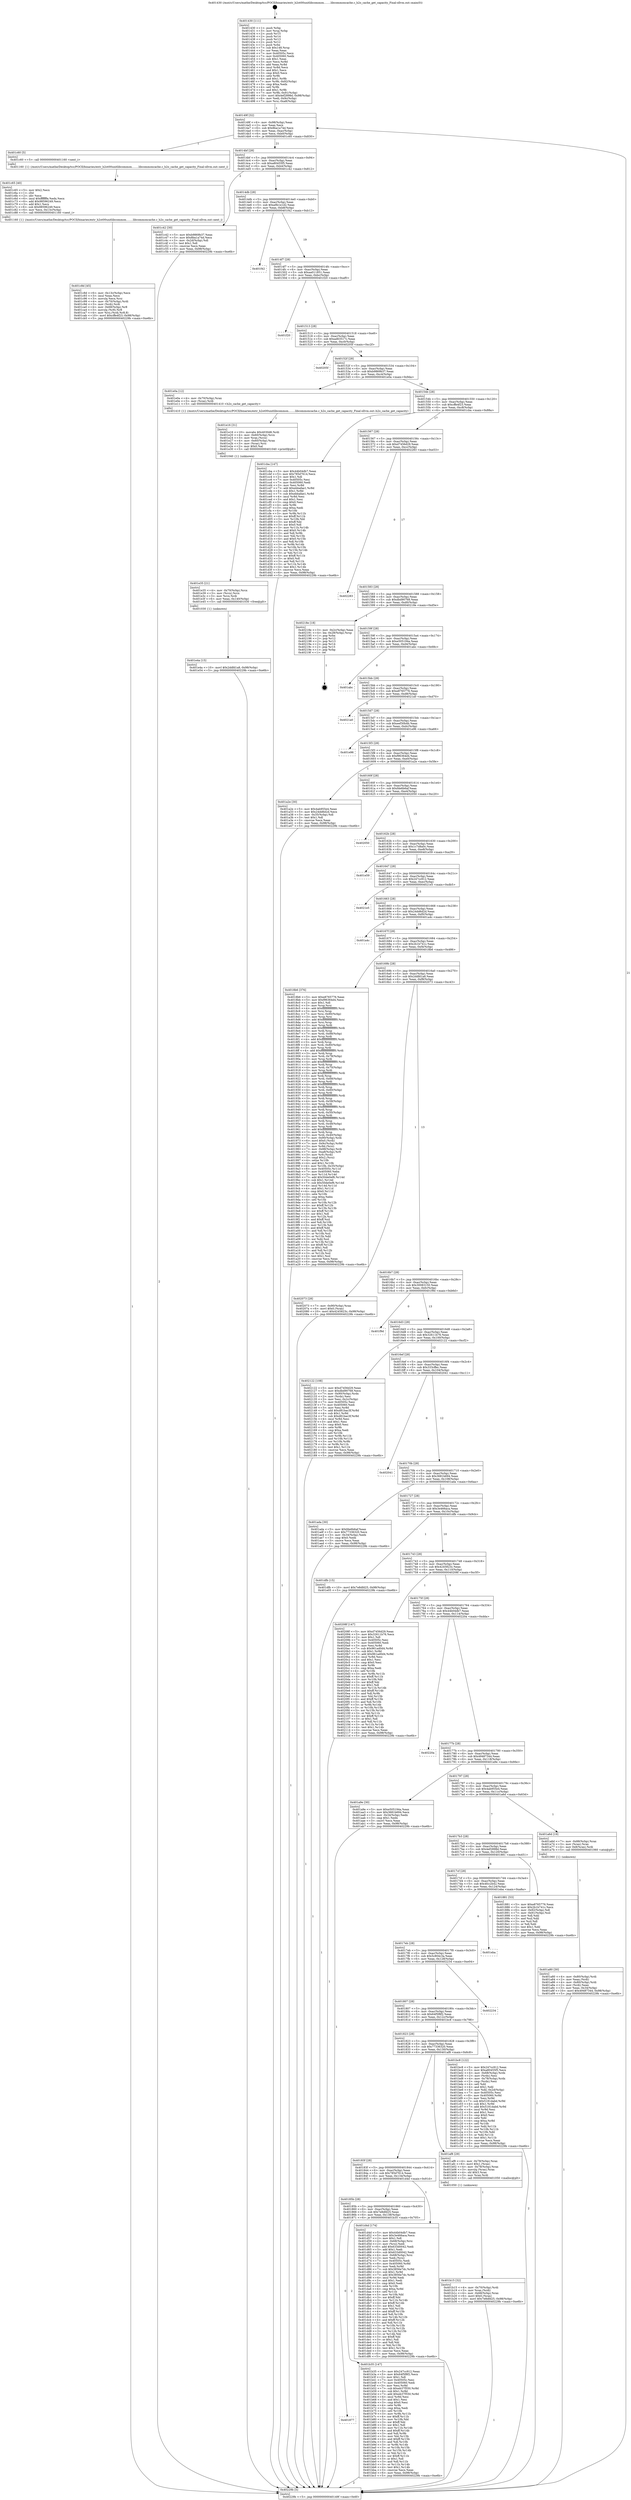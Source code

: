 digraph "0x401430" {
  label = "0x401430 (/mnt/c/Users/mathe/Desktop/tcc/POCII/binaries/extr_h2ot00unitlibcommon........libcommoncache.c_h2o_cache_get_capacity_Final-ollvm.out::main(0))"
  labelloc = "t"
  node[shape=record]

  Entry [label="",width=0.3,height=0.3,shape=circle,fillcolor=black,style=filled]
  "0x40149f" [label="{
     0x40149f [32]\l
     | [instrs]\l
     &nbsp;&nbsp;0x40149f \<+6\>: mov -0x98(%rbp),%eax\l
     &nbsp;&nbsp;0x4014a5 \<+2\>: mov %eax,%ecx\l
     &nbsp;&nbsp;0x4014a7 \<+6\>: sub $0x8ba1a74d,%ecx\l
     &nbsp;&nbsp;0x4014ad \<+6\>: mov %eax,-0xac(%rbp)\l
     &nbsp;&nbsp;0x4014b3 \<+6\>: mov %ecx,-0xb0(%rbp)\l
     &nbsp;&nbsp;0x4014b9 \<+6\>: je 0000000000401c60 \<main+0x830\>\l
  }"]
  "0x401c60" [label="{
     0x401c60 [5]\l
     | [instrs]\l
     &nbsp;&nbsp;0x401c60 \<+5\>: call 0000000000401160 \<next_i\>\l
     | [calls]\l
     &nbsp;&nbsp;0x401160 \{1\} (/mnt/c/Users/mathe/Desktop/tcc/POCII/binaries/extr_h2ot00unitlibcommon........libcommoncache.c_h2o_cache_get_capacity_Final-ollvm.out::next_i)\l
  }"]
  "0x4014bf" [label="{
     0x4014bf [28]\l
     | [instrs]\l
     &nbsp;&nbsp;0x4014bf \<+5\>: jmp 00000000004014c4 \<main+0x94\>\l
     &nbsp;&nbsp;0x4014c4 \<+6\>: mov -0xac(%rbp),%eax\l
     &nbsp;&nbsp;0x4014ca \<+5\>: sub $0xa80455f5,%eax\l
     &nbsp;&nbsp;0x4014cf \<+6\>: mov %eax,-0xb4(%rbp)\l
     &nbsp;&nbsp;0x4014d5 \<+6\>: je 0000000000401c42 \<main+0x812\>\l
  }"]
  Exit [label="",width=0.3,height=0.3,shape=circle,fillcolor=black,style=filled,peripheries=2]
  "0x401c42" [label="{
     0x401c42 [30]\l
     | [instrs]\l
     &nbsp;&nbsp;0x401c42 \<+5\>: mov $0xb9869b37,%eax\l
     &nbsp;&nbsp;0x401c47 \<+5\>: mov $0x8ba1a74d,%ecx\l
     &nbsp;&nbsp;0x401c4c \<+3\>: mov -0x2d(%rbp),%dl\l
     &nbsp;&nbsp;0x401c4f \<+3\>: test $0x1,%dl\l
     &nbsp;&nbsp;0x401c52 \<+3\>: cmovne %ecx,%eax\l
     &nbsp;&nbsp;0x401c55 \<+6\>: mov %eax,-0x98(%rbp)\l
     &nbsp;&nbsp;0x401c5b \<+5\>: jmp 000000000040229b \<main+0xe6b\>\l
  }"]
  "0x4014db" [label="{
     0x4014db [28]\l
     | [instrs]\l
     &nbsp;&nbsp;0x4014db \<+5\>: jmp 00000000004014e0 \<main+0xb0\>\l
     &nbsp;&nbsp;0x4014e0 \<+6\>: mov -0xac(%rbp),%eax\l
     &nbsp;&nbsp;0x4014e6 \<+5\>: sub $0xa9b1e1d2,%eax\l
     &nbsp;&nbsp;0x4014eb \<+6\>: mov %eax,-0xb8(%rbp)\l
     &nbsp;&nbsp;0x4014f1 \<+6\>: je 0000000000401f42 \<main+0xb12\>\l
  }"]
  "0x401e4a" [label="{
     0x401e4a [15]\l
     | [instrs]\l
     &nbsp;&nbsp;0x401e4a \<+10\>: movl $0x2ddfd1a8,-0x98(%rbp)\l
     &nbsp;&nbsp;0x401e54 \<+5\>: jmp 000000000040229b \<main+0xe6b\>\l
  }"]
  "0x401f42" [label="{
     0x401f42\l
  }", style=dashed]
  "0x4014f7" [label="{
     0x4014f7 [28]\l
     | [instrs]\l
     &nbsp;&nbsp;0x4014f7 \<+5\>: jmp 00000000004014fc \<main+0xcc\>\l
     &nbsp;&nbsp;0x4014fc \<+6\>: mov -0xac(%rbp),%eax\l
     &nbsp;&nbsp;0x401502 \<+5\>: sub $0xaa011851,%eax\l
     &nbsp;&nbsp;0x401507 \<+6\>: mov %eax,-0xbc(%rbp)\l
     &nbsp;&nbsp;0x40150d \<+6\>: je 0000000000401f20 \<main+0xaf0\>\l
  }"]
  "0x401e35" [label="{
     0x401e35 [21]\l
     | [instrs]\l
     &nbsp;&nbsp;0x401e35 \<+4\>: mov -0x70(%rbp),%rcx\l
     &nbsp;&nbsp;0x401e39 \<+3\>: mov (%rcx),%rcx\l
     &nbsp;&nbsp;0x401e3c \<+3\>: mov %rcx,%rdi\l
     &nbsp;&nbsp;0x401e3f \<+6\>: mov %eax,-0x140(%rbp)\l
     &nbsp;&nbsp;0x401e45 \<+5\>: call 0000000000401030 \<free@plt\>\l
     | [calls]\l
     &nbsp;&nbsp;0x401030 \{1\} (unknown)\l
  }"]
  "0x401f20" [label="{
     0x401f20\l
  }", style=dashed]
  "0x401513" [label="{
     0x401513 [28]\l
     | [instrs]\l
     &nbsp;&nbsp;0x401513 \<+5\>: jmp 0000000000401518 \<main+0xe8\>\l
     &nbsp;&nbsp;0x401518 \<+6\>: mov -0xac(%rbp),%eax\l
     &nbsp;&nbsp;0x40151e \<+5\>: sub $0xad63517c,%eax\l
     &nbsp;&nbsp;0x401523 \<+6\>: mov %eax,-0xc0(%rbp)\l
     &nbsp;&nbsp;0x401529 \<+6\>: je 000000000040205f \<main+0xc2f\>\l
  }"]
  "0x401e16" [label="{
     0x401e16 [31]\l
     | [instrs]\l
     &nbsp;&nbsp;0x401e16 \<+10\>: movabs $0x4030d6,%rdi\l
     &nbsp;&nbsp;0x401e20 \<+4\>: mov -0x60(%rbp),%rcx\l
     &nbsp;&nbsp;0x401e24 \<+3\>: mov %rax,(%rcx)\l
     &nbsp;&nbsp;0x401e27 \<+4\>: mov -0x60(%rbp),%rax\l
     &nbsp;&nbsp;0x401e2b \<+3\>: mov (%rax),%rsi\l
     &nbsp;&nbsp;0x401e2e \<+2\>: mov $0x0,%al\l
     &nbsp;&nbsp;0x401e30 \<+5\>: call 0000000000401040 \<printf@plt\>\l
     | [calls]\l
     &nbsp;&nbsp;0x401040 \{1\} (unknown)\l
  }"]
  "0x40205f" [label="{
     0x40205f\l
  }", style=dashed]
  "0x40152f" [label="{
     0x40152f [28]\l
     | [instrs]\l
     &nbsp;&nbsp;0x40152f \<+5\>: jmp 0000000000401534 \<main+0x104\>\l
     &nbsp;&nbsp;0x401534 \<+6\>: mov -0xac(%rbp),%eax\l
     &nbsp;&nbsp;0x40153a \<+5\>: sub $0xb9869b37,%eax\l
     &nbsp;&nbsp;0x40153f \<+6\>: mov %eax,-0xc4(%rbp)\l
     &nbsp;&nbsp;0x401545 \<+6\>: je 0000000000401e0a \<main+0x9da\>\l
  }"]
  "0x401c8d" [label="{
     0x401c8d [45]\l
     | [instrs]\l
     &nbsp;&nbsp;0x401c8d \<+6\>: mov -0x13c(%rbp),%ecx\l
     &nbsp;&nbsp;0x401c93 \<+3\>: imul %eax,%ecx\l
     &nbsp;&nbsp;0x401c96 \<+3\>: movslq %ecx,%rsi\l
     &nbsp;&nbsp;0x401c99 \<+4\>: mov -0x70(%rbp),%rdi\l
     &nbsp;&nbsp;0x401c9d \<+3\>: mov (%rdi),%rdi\l
     &nbsp;&nbsp;0x401ca0 \<+4\>: mov -0x68(%rbp),%r8\l
     &nbsp;&nbsp;0x401ca4 \<+3\>: movslq (%r8),%r8\l
     &nbsp;&nbsp;0x401ca7 \<+4\>: mov %rsi,(%rdi,%r8,8)\l
     &nbsp;&nbsp;0x401cab \<+10\>: movl $0xcffe4f23,-0x98(%rbp)\l
     &nbsp;&nbsp;0x401cb5 \<+5\>: jmp 000000000040229b \<main+0xe6b\>\l
  }"]
  "0x401e0a" [label="{
     0x401e0a [12]\l
     | [instrs]\l
     &nbsp;&nbsp;0x401e0a \<+4\>: mov -0x70(%rbp),%rax\l
     &nbsp;&nbsp;0x401e0e \<+3\>: mov (%rax),%rdi\l
     &nbsp;&nbsp;0x401e11 \<+5\>: call 0000000000401410 \<h2o_cache_get_capacity\>\l
     | [calls]\l
     &nbsp;&nbsp;0x401410 \{1\} (/mnt/c/Users/mathe/Desktop/tcc/POCII/binaries/extr_h2ot00unitlibcommon........libcommoncache.c_h2o_cache_get_capacity_Final-ollvm.out::h2o_cache_get_capacity)\l
  }"]
  "0x40154b" [label="{
     0x40154b [28]\l
     | [instrs]\l
     &nbsp;&nbsp;0x40154b \<+5\>: jmp 0000000000401550 \<main+0x120\>\l
     &nbsp;&nbsp;0x401550 \<+6\>: mov -0xac(%rbp),%eax\l
     &nbsp;&nbsp;0x401556 \<+5\>: sub $0xcffe4f23,%eax\l
     &nbsp;&nbsp;0x40155b \<+6\>: mov %eax,-0xc8(%rbp)\l
     &nbsp;&nbsp;0x401561 \<+6\>: je 0000000000401cba \<main+0x88a\>\l
  }"]
  "0x401c65" [label="{
     0x401c65 [40]\l
     | [instrs]\l
     &nbsp;&nbsp;0x401c65 \<+5\>: mov $0x2,%ecx\l
     &nbsp;&nbsp;0x401c6a \<+1\>: cltd\l
     &nbsp;&nbsp;0x401c6b \<+2\>: idiv %ecx\l
     &nbsp;&nbsp;0x401c6d \<+6\>: imul $0xfffffffe,%edx,%ecx\l
     &nbsp;&nbsp;0x401c73 \<+6\>: add $0x98596249,%ecx\l
     &nbsp;&nbsp;0x401c79 \<+3\>: add $0x1,%ecx\l
     &nbsp;&nbsp;0x401c7c \<+6\>: sub $0x98596249,%ecx\l
     &nbsp;&nbsp;0x401c82 \<+6\>: mov %ecx,-0x13c(%rbp)\l
     &nbsp;&nbsp;0x401c88 \<+5\>: call 0000000000401160 \<next_i\>\l
     | [calls]\l
     &nbsp;&nbsp;0x401160 \{1\} (/mnt/c/Users/mathe/Desktop/tcc/POCII/binaries/extr_h2ot00unitlibcommon........libcommoncache.c_h2o_cache_get_capacity_Final-ollvm.out::next_i)\l
  }"]
  "0x401cba" [label="{
     0x401cba [147]\l
     | [instrs]\l
     &nbsp;&nbsp;0x401cba \<+5\>: mov $0x44b04db7,%eax\l
     &nbsp;&nbsp;0x401cbf \<+5\>: mov $0x785d7614,%ecx\l
     &nbsp;&nbsp;0x401cc4 \<+2\>: mov $0x1,%dl\l
     &nbsp;&nbsp;0x401cc6 \<+7\>: mov 0x40505c,%esi\l
     &nbsp;&nbsp;0x401ccd \<+7\>: mov 0x405060,%edi\l
     &nbsp;&nbsp;0x401cd4 \<+3\>: mov %esi,%r8d\l
     &nbsp;&nbsp;0x401cd7 \<+7\>: add $0xebbafae1,%r8d\l
     &nbsp;&nbsp;0x401cde \<+4\>: sub $0x1,%r8d\l
     &nbsp;&nbsp;0x401ce2 \<+7\>: sub $0xebbafae1,%r8d\l
     &nbsp;&nbsp;0x401ce9 \<+4\>: imul %r8d,%esi\l
     &nbsp;&nbsp;0x401ced \<+3\>: and $0x1,%esi\l
     &nbsp;&nbsp;0x401cf0 \<+3\>: cmp $0x0,%esi\l
     &nbsp;&nbsp;0x401cf3 \<+4\>: sete %r9b\l
     &nbsp;&nbsp;0x401cf7 \<+3\>: cmp $0xa,%edi\l
     &nbsp;&nbsp;0x401cfa \<+4\>: setl %r10b\l
     &nbsp;&nbsp;0x401cfe \<+3\>: mov %r9b,%r11b\l
     &nbsp;&nbsp;0x401d01 \<+4\>: xor $0xff,%r11b\l
     &nbsp;&nbsp;0x401d05 \<+3\>: mov %r10b,%bl\l
     &nbsp;&nbsp;0x401d08 \<+3\>: xor $0xff,%bl\l
     &nbsp;&nbsp;0x401d0b \<+3\>: xor $0x0,%dl\l
     &nbsp;&nbsp;0x401d0e \<+3\>: mov %r11b,%r14b\l
     &nbsp;&nbsp;0x401d11 \<+4\>: and $0x0,%r14b\l
     &nbsp;&nbsp;0x401d15 \<+3\>: and %dl,%r9b\l
     &nbsp;&nbsp;0x401d18 \<+3\>: mov %bl,%r15b\l
     &nbsp;&nbsp;0x401d1b \<+4\>: and $0x0,%r15b\l
     &nbsp;&nbsp;0x401d1f \<+3\>: and %dl,%r10b\l
     &nbsp;&nbsp;0x401d22 \<+3\>: or %r9b,%r14b\l
     &nbsp;&nbsp;0x401d25 \<+3\>: or %r10b,%r15b\l
     &nbsp;&nbsp;0x401d28 \<+3\>: xor %r15b,%r14b\l
     &nbsp;&nbsp;0x401d2b \<+3\>: or %bl,%r11b\l
     &nbsp;&nbsp;0x401d2e \<+4\>: xor $0xff,%r11b\l
     &nbsp;&nbsp;0x401d32 \<+3\>: or $0x0,%dl\l
     &nbsp;&nbsp;0x401d35 \<+3\>: and %dl,%r11b\l
     &nbsp;&nbsp;0x401d38 \<+3\>: or %r11b,%r14b\l
     &nbsp;&nbsp;0x401d3b \<+4\>: test $0x1,%r14b\l
     &nbsp;&nbsp;0x401d3f \<+3\>: cmovne %ecx,%eax\l
     &nbsp;&nbsp;0x401d42 \<+6\>: mov %eax,-0x98(%rbp)\l
     &nbsp;&nbsp;0x401d48 \<+5\>: jmp 000000000040229b \<main+0xe6b\>\l
  }"]
  "0x401567" [label="{
     0x401567 [28]\l
     | [instrs]\l
     &nbsp;&nbsp;0x401567 \<+5\>: jmp 000000000040156c \<main+0x13c\>\l
     &nbsp;&nbsp;0x40156c \<+6\>: mov -0xac(%rbp),%eax\l
     &nbsp;&nbsp;0x401572 \<+5\>: sub $0xd7456d29,%eax\l
     &nbsp;&nbsp;0x401577 \<+6\>: mov %eax,-0xcc(%rbp)\l
     &nbsp;&nbsp;0x40157d \<+6\>: je 0000000000402283 \<main+0xe53\>\l
  }"]
  "0x401877" [label="{
     0x401877\l
  }", style=dashed]
  "0x402283" [label="{
     0x402283\l
  }", style=dashed]
  "0x401583" [label="{
     0x401583 [28]\l
     | [instrs]\l
     &nbsp;&nbsp;0x401583 \<+5\>: jmp 0000000000401588 \<main+0x158\>\l
     &nbsp;&nbsp;0x401588 \<+6\>: mov -0xac(%rbp),%eax\l
     &nbsp;&nbsp;0x40158e \<+5\>: sub $0xdbd90768,%eax\l
     &nbsp;&nbsp;0x401593 \<+6\>: mov %eax,-0xd0(%rbp)\l
     &nbsp;&nbsp;0x401599 \<+6\>: je 000000000040218e \<main+0xd5e\>\l
  }"]
  "0x401b35" [label="{
     0x401b35 [147]\l
     | [instrs]\l
     &nbsp;&nbsp;0x401b35 \<+5\>: mov $0x247cc912,%eax\l
     &nbsp;&nbsp;0x401b3a \<+5\>: mov $0x64f5f8f2,%ecx\l
     &nbsp;&nbsp;0x401b3f \<+2\>: mov $0x1,%dl\l
     &nbsp;&nbsp;0x401b41 \<+7\>: mov 0x40505c,%esi\l
     &nbsp;&nbsp;0x401b48 \<+7\>: mov 0x405060,%edi\l
     &nbsp;&nbsp;0x401b4f \<+3\>: mov %esi,%r8d\l
     &nbsp;&nbsp;0x401b52 \<+7\>: sub $0xeb37f550,%r8d\l
     &nbsp;&nbsp;0x401b59 \<+4\>: sub $0x1,%r8d\l
     &nbsp;&nbsp;0x401b5d \<+7\>: add $0xeb37f550,%r8d\l
     &nbsp;&nbsp;0x401b64 \<+4\>: imul %r8d,%esi\l
     &nbsp;&nbsp;0x401b68 \<+3\>: and $0x1,%esi\l
     &nbsp;&nbsp;0x401b6b \<+3\>: cmp $0x0,%esi\l
     &nbsp;&nbsp;0x401b6e \<+4\>: sete %r9b\l
     &nbsp;&nbsp;0x401b72 \<+3\>: cmp $0xa,%edi\l
     &nbsp;&nbsp;0x401b75 \<+4\>: setl %r10b\l
     &nbsp;&nbsp;0x401b79 \<+3\>: mov %r9b,%r11b\l
     &nbsp;&nbsp;0x401b7c \<+4\>: xor $0xff,%r11b\l
     &nbsp;&nbsp;0x401b80 \<+3\>: mov %r10b,%bl\l
     &nbsp;&nbsp;0x401b83 \<+3\>: xor $0xff,%bl\l
     &nbsp;&nbsp;0x401b86 \<+3\>: xor $0x1,%dl\l
     &nbsp;&nbsp;0x401b89 \<+3\>: mov %r11b,%r14b\l
     &nbsp;&nbsp;0x401b8c \<+4\>: and $0xff,%r14b\l
     &nbsp;&nbsp;0x401b90 \<+3\>: and %dl,%r9b\l
     &nbsp;&nbsp;0x401b93 \<+3\>: mov %bl,%r15b\l
     &nbsp;&nbsp;0x401b96 \<+4\>: and $0xff,%r15b\l
     &nbsp;&nbsp;0x401b9a \<+3\>: and %dl,%r10b\l
     &nbsp;&nbsp;0x401b9d \<+3\>: or %r9b,%r14b\l
     &nbsp;&nbsp;0x401ba0 \<+3\>: or %r10b,%r15b\l
     &nbsp;&nbsp;0x401ba3 \<+3\>: xor %r15b,%r14b\l
     &nbsp;&nbsp;0x401ba6 \<+3\>: or %bl,%r11b\l
     &nbsp;&nbsp;0x401ba9 \<+4\>: xor $0xff,%r11b\l
     &nbsp;&nbsp;0x401bad \<+3\>: or $0x1,%dl\l
     &nbsp;&nbsp;0x401bb0 \<+3\>: and %dl,%r11b\l
     &nbsp;&nbsp;0x401bb3 \<+3\>: or %r11b,%r14b\l
     &nbsp;&nbsp;0x401bb6 \<+4\>: test $0x1,%r14b\l
     &nbsp;&nbsp;0x401bba \<+3\>: cmovne %ecx,%eax\l
     &nbsp;&nbsp;0x401bbd \<+6\>: mov %eax,-0x98(%rbp)\l
     &nbsp;&nbsp;0x401bc3 \<+5\>: jmp 000000000040229b \<main+0xe6b\>\l
  }"]
  "0x40218e" [label="{
     0x40218e [18]\l
     | [instrs]\l
     &nbsp;&nbsp;0x40218e \<+3\>: mov -0x2c(%rbp),%eax\l
     &nbsp;&nbsp;0x402191 \<+4\>: lea -0x28(%rbp),%rsp\l
     &nbsp;&nbsp;0x402195 \<+1\>: pop %rbx\l
     &nbsp;&nbsp;0x402196 \<+2\>: pop %r12\l
     &nbsp;&nbsp;0x402198 \<+2\>: pop %r13\l
     &nbsp;&nbsp;0x40219a \<+2\>: pop %r14\l
     &nbsp;&nbsp;0x40219c \<+2\>: pop %r15\l
     &nbsp;&nbsp;0x40219e \<+1\>: pop %rbp\l
     &nbsp;&nbsp;0x40219f \<+1\>: ret\l
  }"]
  "0x40159f" [label="{
     0x40159f [28]\l
     | [instrs]\l
     &nbsp;&nbsp;0x40159f \<+5\>: jmp 00000000004015a4 \<main+0x174\>\l
     &nbsp;&nbsp;0x4015a4 \<+6\>: mov -0xac(%rbp),%eax\l
     &nbsp;&nbsp;0x4015aa \<+5\>: sub $0xe505194a,%eax\l
     &nbsp;&nbsp;0x4015af \<+6\>: mov %eax,-0xd4(%rbp)\l
     &nbsp;&nbsp;0x4015b5 \<+6\>: je 0000000000401abc \<main+0x68c\>\l
  }"]
  "0x40185b" [label="{
     0x40185b [28]\l
     | [instrs]\l
     &nbsp;&nbsp;0x40185b \<+5\>: jmp 0000000000401860 \<main+0x430\>\l
     &nbsp;&nbsp;0x401860 \<+6\>: mov -0xac(%rbp),%eax\l
     &nbsp;&nbsp;0x401866 \<+5\>: sub $0x7e8dfd25,%eax\l
     &nbsp;&nbsp;0x40186b \<+6\>: mov %eax,-0x138(%rbp)\l
     &nbsp;&nbsp;0x401871 \<+6\>: je 0000000000401b35 \<main+0x705\>\l
  }"]
  "0x401abc" [label="{
     0x401abc\l
  }", style=dashed]
  "0x4015bb" [label="{
     0x4015bb [28]\l
     | [instrs]\l
     &nbsp;&nbsp;0x4015bb \<+5\>: jmp 00000000004015c0 \<main+0x190\>\l
     &nbsp;&nbsp;0x4015c0 \<+6\>: mov -0xac(%rbp),%eax\l
     &nbsp;&nbsp;0x4015c6 \<+5\>: sub $0xe8765776,%eax\l
     &nbsp;&nbsp;0x4015cb \<+6\>: mov %eax,-0xd8(%rbp)\l
     &nbsp;&nbsp;0x4015d1 \<+6\>: je 00000000004021a0 \<main+0xd70\>\l
  }"]
  "0x401d4d" [label="{
     0x401d4d [174]\l
     | [instrs]\l
     &nbsp;&nbsp;0x401d4d \<+5\>: mov $0x44b04db7,%eax\l
     &nbsp;&nbsp;0x401d52 \<+5\>: mov $0x3e466aca,%ecx\l
     &nbsp;&nbsp;0x401d57 \<+2\>: mov $0x1,%dl\l
     &nbsp;&nbsp;0x401d59 \<+4\>: mov -0x68(%rbp),%rsi\l
     &nbsp;&nbsp;0x401d5d \<+2\>: mov (%rsi),%edi\l
     &nbsp;&nbsp;0x401d5f \<+6\>: add $0x633d0042,%edi\l
     &nbsp;&nbsp;0x401d65 \<+3\>: add $0x1,%edi\l
     &nbsp;&nbsp;0x401d68 \<+6\>: sub $0x633d0042,%edi\l
     &nbsp;&nbsp;0x401d6e \<+4\>: mov -0x68(%rbp),%rsi\l
     &nbsp;&nbsp;0x401d72 \<+2\>: mov %edi,(%rsi)\l
     &nbsp;&nbsp;0x401d74 \<+7\>: mov 0x40505c,%edi\l
     &nbsp;&nbsp;0x401d7b \<+8\>: mov 0x405060,%r8d\l
     &nbsp;&nbsp;0x401d83 \<+3\>: mov %edi,%r9d\l
     &nbsp;&nbsp;0x401d86 \<+7\>: sub $0x3856e7dc,%r9d\l
     &nbsp;&nbsp;0x401d8d \<+4\>: sub $0x1,%r9d\l
     &nbsp;&nbsp;0x401d91 \<+7\>: add $0x3856e7dc,%r9d\l
     &nbsp;&nbsp;0x401d98 \<+4\>: imul %r9d,%edi\l
     &nbsp;&nbsp;0x401d9c \<+3\>: and $0x1,%edi\l
     &nbsp;&nbsp;0x401d9f \<+3\>: cmp $0x0,%edi\l
     &nbsp;&nbsp;0x401da2 \<+4\>: sete %r10b\l
     &nbsp;&nbsp;0x401da6 \<+4\>: cmp $0xa,%r8d\l
     &nbsp;&nbsp;0x401daa \<+4\>: setl %r11b\l
     &nbsp;&nbsp;0x401dae \<+3\>: mov %r10b,%bl\l
     &nbsp;&nbsp;0x401db1 \<+3\>: xor $0xff,%bl\l
     &nbsp;&nbsp;0x401db4 \<+3\>: mov %r11b,%r14b\l
     &nbsp;&nbsp;0x401db7 \<+4\>: xor $0xff,%r14b\l
     &nbsp;&nbsp;0x401dbb \<+3\>: xor $0x1,%dl\l
     &nbsp;&nbsp;0x401dbe \<+3\>: mov %bl,%r15b\l
     &nbsp;&nbsp;0x401dc1 \<+4\>: and $0xff,%r15b\l
     &nbsp;&nbsp;0x401dc5 \<+3\>: and %dl,%r10b\l
     &nbsp;&nbsp;0x401dc8 \<+3\>: mov %r14b,%r12b\l
     &nbsp;&nbsp;0x401dcb \<+4\>: and $0xff,%r12b\l
     &nbsp;&nbsp;0x401dcf \<+3\>: and %dl,%r11b\l
     &nbsp;&nbsp;0x401dd2 \<+3\>: or %r10b,%r15b\l
     &nbsp;&nbsp;0x401dd5 \<+3\>: or %r11b,%r12b\l
     &nbsp;&nbsp;0x401dd8 \<+3\>: xor %r12b,%r15b\l
     &nbsp;&nbsp;0x401ddb \<+3\>: or %r14b,%bl\l
     &nbsp;&nbsp;0x401dde \<+3\>: xor $0xff,%bl\l
     &nbsp;&nbsp;0x401de1 \<+3\>: or $0x1,%dl\l
     &nbsp;&nbsp;0x401de4 \<+2\>: and %dl,%bl\l
     &nbsp;&nbsp;0x401de6 \<+3\>: or %bl,%r15b\l
     &nbsp;&nbsp;0x401de9 \<+4\>: test $0x1,%r15b\l
     &nbsp;&nbsp;0x401ded \<+3\>: cmovne %ecx,%eax\l
     &nbsp;&nbsp;0x401df0 \<+6\>: mov %eax,-0x98(%rbp)\l
     &nbsp;&nbsp;0x401df6 \<+5\>: jmp 000000000040229b \<main+0xe6b\>\l
  }"]
  "0x4021a0" [label="{
     0x4021a0\l
  }", style=dashed]
  "0x4015d7" [label="{
     0x4015d7 [28]\l
     | [instrs]\l
     &nbsp;&nbsp;0x4015d7 \<+5\>: jmp 00000000004015dc \<main+0x1ac\>\l
     &nbsp;&nbsp;0x4015dc \<+6\>: mov -0xac(%rbp),%eax\l
     &nbsp;&nbsp;0x4015e2 \<+5\>: sub $0xeef30b4b,%eax\l
     &nbsp;&nbsp;0x4015e7 \<+6\>: mov %eax,-0xdc(%rbp)\l
     &nbsp;&nbsp;0x4015ed \<+6\>: je 0000000000401e96 \<main+0xa66\>\l
  }"]
  "0x401b15" [label="{
     0x401b15 [32]\l
     | [instrs]\l
     &nbsp;&nbsp;0x401b15 \<+4\>: mov -0x70(%rbp),%rdi\l
     &nbsp;&nbsp;0x401b19 \<+3\>: mov %rax,(%rdi)\l
     &nbsp;&nbsp;0x401b1c \<+4\>: mov -0x68(%rbp),%rax\l
     &nbsp;&nbsp;0x401b20 \<+6\>: movl $0x0,(%rax)\l
     &nbsp;&nbsp;0x401b26 \<+10\>: movl $0x7e8dfd25,-0x98(%rbp)\l
     &nbsp;&nbsp;0x401b30 \<+5\>: jmp 000000000040229b \<main+0xe6b\>\l
  }"]
  "0x401e96" [label="{
     0x401e96\l
  }", style=dashed]
  "0x4015f3" [label="{
     0x4015f3 [28]\l
     | [instrs]\l
     &nbsp;&nbsp;0x4015f3 \<+5\>: jmp 00000000004015f8 \<main+0x1c8\>\l
     &nbsp;&nbsp;0x4015f8 \<+6\>: mov -0xac(%rbp),%eax\l
     &nbsp;&nbsp;0x4015fe \<+5\>: sub $0xf96364d4,%eax\l
     &nbsp;&nbsp;0x401603 \<+6\>: mov %eax,-0xe0(%rbp)\l
     &nbsp;&nbsp;0x401609 \<+6\>: je 0000000000401a2e \<main+0x5fe\>\l
  }"]
  "0x40183f" [label="{
     0x40183f [28]\l
     | [instrs]\l
     &nbsp;&nbsp;0x40183f \<+5\>: jmp 0000000000401844 \<main+0x414\>\l
     &nbsp;&nbsp;0x401844 \<+6\>: mov -0xac(%rbp),%eax\l
     &nbsp;&nbsp;0x40184a \<+5\>: sub $0x785d7614,%eax\l
     &nbsp;&nbsp;0x40184f \<+6\>: mov %eax,-0x134(%rbp)\l
     &nbsp;&nbsp;0x401855 \<+6\>: je 0000000000401d4d \<main+0x91d\>\l
  }"]
  "0x401a2e" [label="{
     0x401a2e [30]\l
     | [instrs]\l
     &nbsp;&nbsp;0x401a2e \<+5\>: mov $0x4ab955e4,%eax\l
     &nbsp;&nbsp;0x401a33 \<+5\>: mov $0x24dd6d2d,%ecx\l
     &nbsp;&nbsp;0x401a38 \<+3\>: mov -0x35(%rbp),%dl\l
     &nbsp;&nbsp;0x401a3b \<+3\>: test $0x1,%dl\l
     &nbsp;&nbsp;0x401a3e \<+3\>: cmovne %ecx,%eax\l
     &nbsp;&nbsp;0x401a41 \<+6\>: mov %eax,-0x98(%rbp)\l
     &nbsp;&nbsp;0x401a47 \<+5\>: jmp 000000000040229b \<main+0xe6b\>\l
  }"]
  "0x40160f" [label="{
     0x40160f [28]\l
     | [instrs]\l
     &nbsp;&nbsp;0x40160f \<+5\>: jmp 0000000000401614 \<main+0x1e4\>\l
     &nbsp;&nbsp;0x401614 \<+6\>: mov -0xac(%rbp),%eax\l
     &nbsp;&nbsp;0x40161a \<+5\>: sub $0xfde6b6af,%eax\l
     &nbsp;&nbsp;0x40161f \<+6\>: mov %eax,-0xe4(%rbp)\l
     &nbsp;&nbsp;0x401625 \<+6\>: je 0000000000402050 \<main+0xc20\>\l
  }"]
  "0x401af8" [label="{
     0x401af8 [29]\l
     | [instrs]\l
     &nbsp;&nbsp;0x401af8 \<+4\>: mov -0x78(%rbp),%rax\l
     &nbsp;&nbsp;0x401afc \<+6\>: movl $0x1,(%rax)\l
     &nbsp;&nbsp;0x401b02 \<+4\>: mov -0x78(%rbp),%rax\l
     &nbsp;&nbsp;0x401b06 \<+3\>: movslq (%rax),%rax\l
     &nbsp;&nbsp;0x401b09 \<+4\>: shl $0x3,%rax\l
     &nbsp;&nbsp;0x401b0d \<+3\>: mov %rax,%rdi\l
     &nbsp;&nbsp;0x401b10 \<+5\>: call 0000000000401050 \<malloc@plt\>\l
     | [calls]\l
     &nbsp;&nbsp;0x401050 \{1\} (unknown)\l
  }"]
  "0x402050" [label="{
     0x402050\l
  }", style=dashed]
  "0x40162b" [label="{
     0x40162b [28]\l
     | [instrs]\l
     &nbsp;&nbsp;0x40162b \<+5\>: jmp 0000000000401630 \<main+0x200\>\l
     &nbsp;&nbsp;0x401630 \<+6\>: mov -0xac(%rbp),%eax\l
     &nbsp;&nbsp;0x401636 \<+5\>: sub $0x1c7d8a0c,%eax\l
     &nbsp;&nbsp;0x40163b \<+6\>: mov %eax,-0xe8(%rbp)\l
     &nbsp;&nbsp;0x401641 \<+6\>: je 0000000000401e59 \<main+0xa29\>\l
  }"]
  "0x401823" [label="{
     0x401823 [28]\l
     | [instrs]\l
     &nbsp;&nbsp;0x401823 \<+5\>: jmp 0000000000401828 \<main+0x3f8\>\l
     &nbsp;&nbsp;0x401828 \<+6\>: mov -0xac(%rbp),%eax\l
     &nbsp;&nbsp;0x40182e \<+5\>: sub $0x77336320,%eax\l
     &nbsp;&nbsp;0x401833 \<+6\>: mov %eax,-0x130(%rbp)\l
     &nbsp;&nbsp;0x401839 \<+6\>: je 0000000000401af8 \<main+0x6c8\>\l
  }"]
  "0x401e59" [label="{
     0x401e59\l
  }", style=dashed]
  "0x401647" [label="{
     0x401647 [28]\l
     | [instrs]\l
     &nbsp;&nbsp;0x401647 \<+5\>: jmp 000000000040164c \<main+0x21c\>\l
     &nbsp;&nbsp;0x40164c \<+6\>: mov -0xac(%rbp),%eax\l
     &nbsp;&nbsp;0x401652 \<+5\>: sub $0x247cc912,%eax\l
     &nbsp;&nbsp;0x401657 \<+6\>: mov %eax,-0xec(%rbp)\l
     &nbsp;&nbsp;0x40165d \<+6\>: je 00000000004021e5 \<main+0xdb5\>\l
  }"]
  "0x401bc8" [label="{
     0x401bc8 [122]\l
     | [instrs]\l
     &nbsp;&nbsp;0x401bc8 \<+5\>: mov $0x247cc912,%eax\l
     &nbsp;&nbsp;0x401bcd \<+5\>: mov $0xa80455f5,%ecx\l
     &nbsp;&nbsp;0x401bd2 \<+4\>: mov -0x68(%rbp),%rdx\l
     &nbsp;&nbsp;0x401bd6 \<+2\>: mov (%rdx),%esi\l
     &nbsp;&nbsp;0x401bd8 \<+4\>: mov -0x78(%rbp),%rdx\l
     &nbsp;&nbsp;0x401bdc \<+2\>: cmp (%rdx),%esi\l
     &nbsp;&nbsp;0x401bde \<+4\>: setl %dil\l
     &nbsp;&nbsp;0x401be2 \<+4\>: and $0x1,%dil\l
     &nbsp;&nbsp;0x401be6 \<+4\>: mov %dil,-0x2d(%rbp)\l
     &nbsp;&nbsp;0x401bea \<+7\>: mov 0x40505c,%esi\l
     &nbsp;&nbsp;0x401bf1 \<+8\>: mov 0x405060,%r8d\l
     &nbsp;&nbsp;0x401bf9 \<+3\>: mov %esi,%r9d\l
     &nbsp;&nbsp;0x401bfc \<+7\>: sub $0x5181dabd,%r9d\l
     &nbsp;&nbsp;0x401c03 \<+4\>: sub $0x1,%r9d\l
     &nbsp;&nbsp;0x401c07 \<+7\>: add $0x5181dabd,%r9d\l
     &nbsp;&nbsp;0x401c0e \<+4\>: imul %r9d,%esi\l
     &nbsp;&nbsp;0x401c12 \<+3\>: and $0x1,%esi\l
     &nbsp;&nbsp;0x401c15 \<+3\>: cmp $0x0,%esi\l
     &nbsp;&nbsp;0x401c18 \<+4\>: sete %dil\l
     &nbsp;&nbsp;0x401c1c \<+4\>: cmp $0xa,%r8d\l
     &nbsp;&nbsp;0x401c20 \<+4\>: setl %r10b\l
     &nbsp;&nbsp;0x401c24 \<+3\>: mov %dil,%r11b\l
     &nbsp;&nbsp;0x401c27 \<+3\>: and %r10b,%r11b\l
     &nbsp;&nbsp;0x401c2a \<+3\>: xor %r10b,%dil\l
     &nbsp;&nbsp;0x401c2d \<+3\>: or %dil,%r11b\l
     &nbsp;&nbsp;0x401c30 \<+4\>: test $0x1,%r11b\l
     &nbsp;&nbsp;0x401c34 \<+3\>: cmovne %ecx,%eax\l
     &nbsp;&nbsp;0x401c37 \<+6\>: mov %eax,-0x98(%rbp)\l
     &nbsp;&nbsp;0x401c3d \<+5\>: jmp 000000000040229b \<main+0xe6b\>\l
  }"]
  "0x4021e5" [label="{
     0x4021e5\l
  }", style=dashed]
  "0x401663" [label="{
     0x401663 [28]\l
     | [instrs]\l
     &nbsp;&nbsp;0x401663 \<+5\>: jmp 0000000000401668 \<main+0x238\>\l
     &nbsp;&nbsp;0x401668 \<+6\>: mov -0xac(%rbp),%eax\l
     &nbsp;&nbsp;0x40166e \<+5\>: sub $0x24dd6d2d,%eax\l
     &nbsp;&nbsp;0x401673 \<+6\>: mov %eax,-0xf0(%rbp)\l
     &nbsp;&nbsp;0x401679 \<+6\>: je 0000000000401a4c \<main+0x61c\>\l
  }"]
  "0x401807" [label="{
     0x401807 [28]\l
     | [instrs]\l
     &nbsp;&nbsp;0x401807 \<+5\>: jmp 000000000040180c \<main+0x3dc\>\l
     &nbsp;&nbsp;0x40180c \<+6\>: mov -0xac(%rbp),%eax\l
     &nbsp;&nbsp;0x401812 \<+5\>: sub $0x64f5f8f2,%eax\l
     &nbsp;&nbsp;0x401817 \<+6\>: mov %eax,-0x12c(%rbp)\l
     &nbsp;&nbsp;0x40181d \<+6\>: je 0000000000401bc8 \<main+0x798\>\l
  }"]
  "0x401a4c" [label="{
     0x401a4c\l
  }", style=dashed]
  "0x40167f" [label="{
     0x40167f [28]\l
     | [instrs]\l
     &nbsp;&nbsp;0x40167f \<+5\>: jmp 0000000000401684 \<main+0x254\>\l
     &nbsp;&nbsp;0x401684 \<+6\>: mov -0xac(%rbp),%eax\l
     &nbsp;&nbsp;0x40168a \<+5\>: sub $0x2b1b741c,%eax\l
     &nbsp;&nbsp;0x40168f \<+6\>: mov %eax,-0xf4(%rbp)\l
     &nbsp;&nbsp;0x401695 \<+6\>: je 00000000004018b6 \<main+0x486\>\l
  }"]
  "0x402234" [label="{
     0x402234\l
  }", style=dashed]
  "0x4018b6" [label="{
     0x4018b6 [376]\l
     | [instrs]\l
     &nbsp;&nbsp;0x4018b6 \<+5\>: mov $0xe8765776,%eax\l
     &nbsp;&nbsp;0x4018bb \<+5\>: mov $0xf96364d4,%ecx\l
     &nbsp;&nbsp;0x4018c0 \<+2\>: mov $0x1,%dl\l
     &nbsp;&nbsp;0x4018c2 \<+3\>: mov %rsp,%rsi\l
     &nbsp;&nbsp;0x4018c5 \<+4\>: add $0xfffffffffffffff0,%rsi\l
     &nbsp;&nbsp;0x4018c9 \<+3\>: mov %rsi,%rsp\l
     &nbsp;&nbsp;0x4018cc \<+7\>: mov %rsi,-0x90(%rbp)\l
     &nbsp;&nbsp;0x4018d3 \<+3\>: mov %rsp,%rsi\l
     &nbsp;&nbsp;0x4018d6 \<+4\>: add $0xfffffffffffffff0,%rsi\l
     &nbsp;&nbsp;0x4018da \<+3\>: mov %rsi,%rsp\l
     &nbsp;&nbsp;0x4018dd \<+3\>: mov %rsp,%rdi\l
     &nbsp;&nbsp;0x4018e0 \<+4\>: add $0xfffffffffffffff0,%rdi\l
     &nbsp;&nbsp;0x4018e4 \<+3\>: mov %rdi,%rsp\l
     &nbsp;&nbsp;0x4018e7 \<+7\>: mov %rdi,-0x88(%rbp)\l
     &nbsp;&nbsp;0x4018ee \<+3\>: mov %rsp,%rdi\l
     &nbsp;&nbsp;0x4018f1 \<+4\>: add $0xfffffffffffffff0,%rdi\l
     &nbsp;&nbsp;0x4018f5 \<+3\>: mov %rdi,%rsp\l
     &nbsp;&nbsp;0x4018f8 \<+4\>: mov %rdi,-0x80(%rbp)\l
     &nbsp;&nbsp;0x4018fc \<+3\>: mov %rsp,%rdi\l
     &nbsp;&nbsp;0x4018ff \<+4\>: add $0xfffffffffffffff0,%rdi\l
     &nbsp;&nbsp;0x401903 \<+3\>: mov %rdi,%rsp\l
     &nbsp;&nbsp;0x401906 \<+4\>: mov %rdi,-0x78(%rbp)\l
     &nbsp;&nbsp;0x40190a \<+3\>: mov %rsp,%rdi\l
     &nbsp;&nbsp;0x40190d \<+4\>: add $0xfffffffffffffff0,%rdi\l
     &nbsp;&nbsp;0x401911 \<+3\>: mov %rdi,%rsp\l
     &nbsp;&nbsp;0x401914 \<+4\>: mov %rdi,-0x70(%rbp)\l
     &nbsp;&nbsp;0x401918 \<+3\>: mov %rsp,%rdi\l
     &nbsp;&nbsp;0x40191b \<+4\>: add $0xfffffffffffffff0,%rdi\l
     &nbsp;&nbsp;0x40191f \<+3\>: mov %rdi,%rsp\l
     &nbsp;&nbsp;0x401922 \<+4\>: mov %rdi,-0x68(%rbp)\l
     &nbsp;&nbsp;0x401926 \<+3\>: mov %rsp,%rdi\l
     &nbsp;&nbsp;0x401929 \<+4\>: add $0xfffffffffffffff0,%rdi\l
     &nbsp;&nbsp;0x40192d \<+3\>: mov %rdi,%rsp\l
     &nbsp;&nbsp;0x401930 \<+4\>: mov %rdi,-0x60(%rbp)\l
     &nbsp;&nbsp;0x401934 \<+3\>: mov %rsp,%rdi\l
     &nbsp;&nbsp;0x401937 \<+4\>: add $0xfffffffffffffff0,%rdi\l
     &nbsp;&nbsp;0x40193b \<+3\>: mov %rdi,%rsp\l
     &nbsp;&nbsp;0x40193e \<+4\>: mov %rdi,-0x58(%rbp)\l
     &nbsp;&nbsp;0x401942 \<+3\>: mov %rsp,%rdi\l
     &nbsp;&nbsp;0x401945 \<+4\>: add $0xfffffffffffffff0,%rdi\l
     &nbsp;&nbsp;0x401949 \<+3\>: mov %rdi,%rsp\l
     &nbsp;&nbsp;0x40194c \<+4\>: mov %rdi,-0x50(%rbp)\l
     &nbsp;&nbsp;0x401950 \<+3\>: mov %rsp,%rdi\l
     &nbsp;&nbsp;0x401953 \<+4\>: add $0xfffffffffffffff0,%rdi\l
     &nbsp;&nbsp;0x401957 \<+3\>: mov %rdi,%rsp\l
     &nbsp;&nbsp;0x40195a \<+4\>: mov %rdi,-0x48(%rbp)\l
     &nbsp;&nbsp;0x40195e \<+3\>: mov %rsp,%rdi\l
     &nbsp;&nbsp;0x401961 \<+4\>: add $0xfffffffffffffff0,%rdi\l
     &nbsp;&nbsp;0x401965 \<+3\>: mov %rdi,%rsp\l
     &nbsp;&nbsp;0x401968 \<+4\>: mov %rdi,-0x40(%rbp)\l
     &nbsp;&nbsp;0x40196c \<+7\>: mov -0x90(%rbp),%rdi\l
     &nbsp;&nbsp;0x401973 \<+6\>: movl $0x0,(%rdi)\l
     &nbsp;&nbsp;0x401979 \<+7\>: mov -0x9c(%rbp),%r8d\l
     &nbsp;&nbsp;0x401980 \<+3\>: mov %r8d,(%rsi)\l
     &nbsp;&nbsp;0x401983 \<+7\>: mov -0x88(%rbp),%rdi\l
     &nbsp;&nbsp;0x40198a \<+7\>: mov -0xa8(%rbp),%r9\l
     &nbsp;&nbsp;0x401991 \<+3\>: mov %r9,(%rdi)\l
     &nbsp;&nbsp;0x401994 \<+3\>: cmpl $0x2,(%rsi)\l
     &nbsp;&nbsp;0x401997 \<+4\>: setne %r10b\l
     &nbsp;&nbsp;0x40199b \<+4\>: and $0x1,%r10b\l
     &nbsp;&nbsp;0x40199f \<+4\>: mov %r10b,-0x35(%rbp)\l
     &nbsp;&nbsp;0x4019a3 \<+8\>: mov 0x40505c,%r11d\l
     &nbsp;&nbsp;0x4019ab \<+7\>: mov 0x405060,%ebx\l
     &nbsp;&nbsp;0x4019b2 \<+3\>: mov %r11d,%r14d\l
     &nbsp;&nbsp;0x4019b5 \<+7\>: add $0x50de0ef6,%r14d\l
     &nbsp;&nbsp;0x4019bc \<+4\>: sub $0x1,%r14d\l
     &nbsp;&nbsp;0x4019c0 \<+7\>: sub $0x50de0ef6,%r14d\l
     &nbsp;&nbsp;0x4019c7 \<+4\>: imul %r14d,%r11d\l
     &nbsp;&nbsp;0x4019cb \<+4\>: and $0x1,%r11d\l
     &nbsp;&nbsp;0x4019cf \<+4\>: cmp $0x0,%r11d\l
     &nbsp;&nbsp;0x4019d3 \<+4\>: sete %r10b\l
     &nbsp;&nbsp;0x4019d7 \<+3\>: cmp $0xa,%ebx\l
     &nbsp;&nbsp;0x4019da \<+4\>: setl %r15b\l
     &nbsp;&nbsp;0x4019de \<+3\>: mov %r10b,%r12b\l
     &nbsp;&nbsp;0x4019e1 \<+4\>: xor $0xff,%r12b\l
     &nbsp;&nbsp;0x4019e5 \<+3\>: mov %r15b,%r13b\l
     &nbsp;&nbsp;0x4019e8 \<+4\>: xor $0xff,%r13b\l
     &nbsp;&nbsp;0x4019ec \<+3\>: xor $0x1,%dl\l
     &nbsp;&nbsp;0x4019ef \<+3\>: mov %r12b,%sil\l
     &nbsp;&nbsp;0x4019f2 \<+4\>: and $0xff,%sil\l
     &nbsp;&nbsp;0x4019f6 \<+3\>: and %dl,%r10b\l
     &nbsp;&nbsp;0x4019f9 \<+3\>: mov %r13b,%dil\l
     &nbsp;&nbsp;0x4019fc \<+4\>: and $0xff,%dil\l
     &nbsp;&nbsp;0x401a00 \<+3\>: and %dl,%r15b\l
     &nbsp;&nbsp;0x401a03 \<+3\>: or %r10b,%sil\l
     &nbsp;&nbsp;0x401a06 \<+3\>: or %r15b,%dil\l
     &nbsp;&nbsp;0x401a09 \<+3\>: xor %dil,%sil\l
     &nbsp;&nbsp;0x401a0c \<+3\>: or %r13b,%r12b\l
     &nbsp;&nbsp;0x401a0f \<+4\>: xor $0xff,%r12b\l
     &nbsp;&nbsp;0x401a13 \<+3\>: or $0x1,%dl\l
     &nbsp;&nbsp;0x401a16 \<+3\>: and %dl,%r12b\l
     &nbsp;&nbsp;0x401a19 \<+3\>: or %r12b,%sil\l
     &nbsp;&nbsp;0x401a1c \<+4\>: test $0x1,%sil\l
     &nbsp;&nbsp;0x401a20 \<+3\>: cmovne %ecx,%eax\l
     &nbsp;&nbsp;0x401a23 \<+6\>: mov %eax,-0x98(%rbp)\l
     &nbsp;&nbsp;0x401a29 \<+5\>: jmp 000000000040229b \<main+0xe6b\>\l
  }"]
  "0x40169b" [label="{
     0x40169b [28]\l
     | [instrs]\l
     &nbsp;&nbsp;0x40169b \<+5\>: jmp 00000000004016a0 \<main+0x270\>\l
     &nbsp;&nbsp;0x4016a0 \<+6\>: mov -0xac(%rbp),%eax\l
     &nbsp;&nbsp;0x4016a6 \<+5\>: sub $0x2ddfd1a8,%eax\l
     &nbsp;&nbsp;0x4016ab \<+6\>: mov %eax,-0xf8(%rbp)\l
     &nbsp;&nbsp;0x4016b1 \<+6\>: je 0000000000402073 \<main+0xc43\>\l
  }"]
  "0x4017eb" [label="{
     0x4017eb [28]\l
     | [instrs]\l
     &nbsp;&nbsp;0x4017eb \<+5\>: jmp 00000000004017f0 \<main+0x3c0\>\l
     &nbsp;&nbsp;0x4017f0 \<+6\>: mov -0xac(%rbp),%eax\l
     &nbsp;&nbsp;0x4017f6 \<+5\>: sub $0x5c804c3a,%eax\l
     &nbsp;&nbsp;0x4017fb \<+6\>: mov %eax,-0x128(%rbp)\l
     &nbsp;&nbsp;0x401801 \<+6\>: je 0000000000402234 \<main+0xe04\>\l
  }"]
  "0x402073" [label="{
     0x402073 [28]\l
     | [instrs]\l
     &nbsp;&nbsp;0x402073 \<+7\>: mov -0x90(%rbp),%rax\l
     &nbsp;&nbsp;0x40207a \<+6\>: movl $0x0,(%rax)\l
     &nbsp;&nbsp;0x402080 \<+10\>: movl $0x4245823c,-0x98(%rbp)\l
     &nbsp;&nbsp;0x40208a \<+5\>: jmp 000000000040229b \<main+0xe6b\>\l
  }"]
  "0x4016b7" [label="{
     0x4016b7 [28]\l
     | [instrs]\l
     &nbsp;&nbsp;0x4016b7 \<+5\>: jmp 00000000004016bc \<main+0x28c\>\l
     &nbsp;&nbsp;0x4016bc \<+6\>: mov -0xac(%rbp),%eax\l
     &nbsp;&nbsp;0x4016c2 \<+5\>: sub $0x30083150,%eax\l
     &nbsp;&nbsp;0x4016c7 \<+6\>: mov %eax,-0xfc(%rbp)\l
     &nbsp;&nbsp;0x4016cd \<+6\>: je 0000000000401f9d \<main+0xb6d\>\l
  }"]
  "0x401eba" [label="{
     0x401eba\l
  }", style=dashed]
  "0x401f9d" [label="{
     0x401f9d\l
  }", style=dashed]
  "0x4016d3" [label="{
     0x4016d3 [28]\l
     | [instrs]\l
     &nbsp;&nbsp;0x4016d3 \<+5\>: jmp 00000000004016d8 \<main+0x2a8\>\l
     &nbsp;&nbsp;0x4016d8 \<+6\>: mov -0xac(%rbp),%eax\l
     &nbsp;&nbsp;0x4016de \<+5\>: sub $0x32611b76,%eax\l
     &nbsp;&nbsp;0x4016e3 \<+6\>: mov %eax,-0x100(%rbp)\l
     &nbsp;&nbsp;0x4016e9 \<+6\>: je 0000000000402122 \<main+0xcf2\>\l
  }"]
  "0x401a80" [label="{
     0x401a80 [30]\l
     | [instrs]\l
     &nbsp;&nbsp;0x401a80 \<+4\>: mov -0x80(%rbp),%rdi\l
     &nbsp;&nbsp;0x401a84 \<+2\>: mov %eax,(%rdi)\l
     &nbsp;&nbsp;0x401a86 \<+4\>: mov -0x80(%rbp),%rdi\l
     &nbsp;&nbsp;0x401a8a \<+2\>: mov (%rdi),%eax\l
     &nbsp;&nbsp;0x401a8c \<+3\>: mov %eax,-0x34(%rbp)\l
     &nbsp;&nbsp;0x401a8f \<+10\>: movl $0x49487344,-0x98(%rbp)\l
     &nbsp;&nbsp;0x401a99 \<+5\>: jmp 000000000040229b \<main+0xe6b\>\l
  }"]
  "0x402122" [label="{
     0x402122 [108]\l
     | [instrs]\l
     &nbsp;&nbsp;0x402122 \<+5\>: mov $0xd7456d29,%eax\l
     &nbsp;&nbsp;0x402127 \<+5\>: mov $0xdbd90768,%ecx\l
     &nbsp;&nbsp;0x40212c \<+7\>: mov -0x90(%rbp),%rdx\l
     &nbsp;&nbsp;0x402133 \<+2\>: mov (%rdx),%esi\l
     &nbsp;&nbsp;0x402135 \<+3\>: mov %esi,-0x2c(%rbp)\l
     &nbsp;&nbsp;0x402138 \<+7\>: mov 0x40505c,%esi\l
     &nbsp;&nbsp;0x40213f \<+7\>: mov 0x405060,%edi\l
     &nbsp;&nbsp;0x402146 \<+3\>: mov %esi,%r8d\l
     &nbsp;&nbsp;0x402149 \<+7\>: add $0xd81bac3f,%r8d\l
     &nbsp;&nbsp;0x402150 \<+4\>: sub $0x1,%r8d\l
     &nbsp;&nbsp;0x402154 \<+7\>: sub $0xd81bac3f,%r8d\l
     &nbsp;&nbsp;0x40215b \<+4\>: imul %r8d,%esi\l
     &nbsp;&nbsp;0x40215f \<+3\>: and $0x1,%esi\l
     &nbsp;&nbsp;0x402162 \<+3\>: cmp $0x0,%esi\l
     &nbsp;&nbsp;0x402165 \<+4\>: sete %r9b\l
     &nbsp;&nbsp;0x402169 \<+3\>: cmp $0xa,%edi\l
     &nbsp;&nbsp;0x40216c \<+4\>: setl %r10b\l
     &nbsp;&nbsp;0x402170 \<+3\>: mov %r9b,%r11b\l
     &nbsp;&nbsp;0x402173 \<+3\>: and %r10b,%r11b\l
     &nbsp;&nbsp;0x402176 \<+3\>: xor %r10b,%r9b\l
     &nbsp;&nbsp;0x402179 \<+3\>: or %r9b,%r11b\l
     &nbsp;&nbsp;0x40217c \<+4\>: test $0x1,%r11b\l
     &nbsp;&nbsp;0x402180 \<+3\>: cmovne %ecx,%eax\l
     &nbsp;&nbsp;0x402183 \<+6\>: mov %eax,-0x98(%rbp)\l
     &nbsp;&nbsp;0x402189 \<+5\>: jmp 000000000040229b \<main+0xe6b\>\l
  }"]
  "0x4016ef" [label="{
     0x4016ef [28]\l
     | [instrs]\l
     &nbsp;&nbsp;0x4016ef \<+5\>: jmp 00000000004016f4 \<main+0x2c4\>\l
     &nbsp;&nbsp;0x4016f4 \<+6\>: mov -0xac(%rbp),%eax\l
     &nbsp;&nbsp;0x4016fa \<+5\>: sub $0x333cffec,%eax\l
     &nbsp;&nbsp;0x4016ff \<+6\>: mov %eax,-0x104(%rbp)\l
     &nbsp;&nbsp;0x401705 \<+6\>: je 0000000000402041 \<main+0xc11\>\l
  }"]
  "0x401430" [label="{
     0x401430 [111]\l
     | [instrs]\l
     &nbsp;&nbsp;0x401430 \<+1\>: push %rbp\l
     &nbsp;&nbsp;0x401431 \<+3\>: mov %rsp,%rbp\l
     &nbsp;&nbsp;0x401434 \<+2\>: push %r15\l
     &nbsp;&nbsp;0x401436 \<+2\>: push %r14\l
     &nbsp;&nbsp;0x401438 \<+2\>: push %r13\l
     &nbsp;&nbsp;0x40143a \<+2\>: push %r12\l
     &nbsp;&nbsp;0x40143c \<+1\>: push %rbx\l
     &nbsp;&nbsp;0x40143d \<+7\>: sub $0x148,%rsp\l
     &nbsp;&nbsp;0x401444 \<+2\>: xor %eax,%eax\l
     &nbsp;&nbsp;0x401446 \<+7\>: mov 0x40505c,%ecx\l
     &nbsp;&nbsp;0x40144d \<+7\>: mov 0x405060,%edx\l
     &nbsp;&nbsp;0x401454 \<+3\>: sub $0x1,%eax\l
     &nbsp;&nbsp;0x401457 \<+3\>: mov %ecx,%r8d\l
     &nbsp;&nbsp;0x40145a \<+3\>: add %eax,%r8d\l
     &nbsp;&nbsp;0x40145d \<+4\>: imul %r8d,%ecx\l
     &nbsp;&nbsp;0x401461 \<+3\>: and $0x1,%ecx\l
     &nbsp;&nbsp;0x401464 \<+3\>: cmp $0x0,%ecx\l
     &nbsp;&nbsp;0x401467 \<+4\>: sete %r9b\l
     &nbsp;&nbsp;0x40146b \<+4\>: and $0x1,%r9b\l
     &nbsp;&nbsp;0x40146f \<+7\>: mov %r9b,-0x92(%rbp)\l
     &nbsp;&nbsp;0x401476 \<+3\>: cmp $0xa,%edx\l
     &nbsp;&nbsp;0x401479 \<+4\>: setl %r9b\l
     &nbsp;&nbsp;0x40147d \<+4\>: and $0x1,%r9b\l
     &nbsp;&nbsp;0x401481 \<+7\>: mov %r9b,-0x91(%rbp)\l
     &nbsp;&nbsp;0x401488 \<+10\>: movl $0x4ef2898d,-0x98(%rbp)\l
     &nbsp;&nbsp;0x401492 \<+6\>: mov %edi,-0x9c(%rbp)\l
     &nbsp;&nbsp;0x401498 \<+7\>: mov %rsi,-0xa8(%rbp)\l
  }"]
  "0x402041" [label="{
     0x402041\l
  }", style=dashed]
  "0x40170b" [label="{
     0x40170b [28]\l
     | [instrs]\l
     &nbsp;&nbsp;0x40170b \<+5\>: jmp 0000000000401710 \<main+0x2e0\>\l
     &nbsp;&nbsp;0x401710 \<+6\>: mov -0xac(%rbp),%eax\l
     &nbsp;&nbsp;0x401716 \<+5\>: sub $0x3681b694,%eax\l
     &nbsp;&nbsp;0x40171b \<+6\>: mov %eax,-0x108(%rbp)\l
     &nbsp;&nbsp;0x401721 \<+6\>: je 0000000000401ada \<main+0x6aa\>\l
  }"]
  "0x40229b" [label="{
     0x40229b [5]\l
     | [instrs]\l
     &nbsp;&nbsp;0x40229b \<+5\>: jmp 000000000040149f \<main+0x6f\>\l
  }"]
  "0x401ada" [label="{
     0x401ada [30]\l
     | [instrs]\l
     &nbsp;&nbsp;0x401ada \<+5\>: mov $0xfde6b6af,%eax\l
     &nbsp;&nbsp;0x401adf \<+5\>: mov $0x77336320,%ecx\l
     &nbsp;&nbsp;0x401ae4 \<+3\>: mov -0x34(%rbp),%edx\l
     &nbsp;&nbsp;0x401ae7 \<+3\>: cmp $0x0,%edx\l
     &nbsp;&nbsp;0x401aea \<+3\>: cmove %ecx,%eax\l
     &nbsp;&nbsp;0x401aed \<+6\>: mov %eax,-0x98(%rbp)\l
     &nbsp;&nbsp;0x401af3 \<+5\>: jmp 000000000040229b \<main+0xe6b\>\l
  }"]
  "0x401727" [label="{
     0x401727 [28]\l
     | [instrs]\l
     &nbsp;&nbsp;0x401727 \<+5\>: jmp 000000000040172c \<main+0x2fc\>\l
     &nbsp;&nbsp;0x40172c \<+6\>: mov -0xac(%rbp),%eax\l
     &nbsp;&nbsp;0x401732 \<+5\>: sub $0x3e466aca,%eax\l
     &nbsp;&nbsp;0x401737 \<+6\>: mov %eax,-0x10c(%rbp)\l
     &nbsp;&nbsp;0x40173d \<+6\>: je 0000000000401dfb \<main+0x9cb\>\l
  }"]
  "0x4017cf" [label="{
     0x4017cf [28]\l
     | [instrs]\l
     &nbsp;&nbsp;0x4017cf \<+5\>: jmp 00000000004017d4 \<main+0x3a4\>\l
     &nbsp;&nbsp;0x4017d4 \<+6\>: mov -0xac(%rbp),%eax\l
     &nbsp;&nbsp;0x4017da \<+5\>: sub $0x4fcc2b42,%eax\l
     &nbsp;&nbsp;0x4017df \<+6\>: mov %eax,-0x124(%rbp)\l
     &nbsp;&nbsp;0x4017e5 \<+6\>: je 0000000000401eba \<main+0xa8a\>\l
  }"]
  "0x401dfb" [label="{
     0x401dfb [15]\l
     | [instrs]\l
     &nbsp;&nbsp;0x401dfb \<+10\>: movl $0x7e8dfd25,-0x98(%rbp)\l
     &nbsp;&nbsp;0x401e05 \<+5\>: jmp 000000000040229b \<main+0xe6b\>\l
  }"]
  "0x401743" [label="{
     0x401743 [28]\l
     | [instrs]\l
     &nbsp;&nbsp;0x401743 \<+5\>: jmp 0000000000401748 \<main+0x318\>\l
     &nbsp;&nbsp;0x401748 \<+6\>: mov -0xac(%rbp),%eax\l
     &nbsp;&nbsp;0x40174e \<+5\>: sub $0x4245823c,%eax\l
     &nbsp;&nbsp;0x401753 \<+6\>: mov %eax,-0x110(%rbp)\l
     &nbsp;&nbsp;0x401759 \<+6\>: je 000000000040208f \<main+0xc5f\>\l
  }"]
  "0x401881" [label="{
     0x401881 [53]\l
     | [instrs]\l
     &nbsp;&nbsp;0x401881 \<+5\>: mov $0xe8765776,%eax\l
     &nbsp;&nbsp;0x401886 \<+5\>: mov $0x2b1b741c,%ecx\l
     &nbsp;&nbsp;0x40188b \<+6\>: mov -0x92(%rbp),%dl\l
     &nbsp;&nbsp;0x401891 \<+7\>: mov -0x91(%rbp),%sil\l
     &nbsp;&nbsp;0x401898 \<+3\>: mov %dl,%dil\l
     &nbsp;&nbsp;0x40189b \<+3\>: and %sil,%dil\l
     &nbsp;&nbsp;0x40189e \<+3\>: xor %sil,%dl\l
     &nbsp;&nbsp;0x4018a1 \<+3\>: or %dl,%dil\l
     &nbsp;&nbsp;0x4018a4 \<+4\>: test $0x1,%dil\l
     &nbsp;&nbsp;0x4018a8 \<+3\>: cmovne %ecx,%eax\l
     &nbsp;&nbsp;0x4018ab \<+6\>: mov %eax,-0x98(%rbp)\l
     &nbsp;&nbsp;0x4018b1 \<+5\>: jmp 000000000040229b \<main+0xe6b\>\l
  }"]
  "0x40208f" [label="{
     0x40208f [147]\l
     | [instrs]\l
     &nbsp;&nbsp;0x40208f \<+5\>: mov $0xd7456d29,%eax\l
     &nbsp;&nbsp;0x402094 \<+5\>: mov $0x32611b76,%ecx\l
     &nbsp;&nbsp;0x402099 \<+2\>: mov $0x1,%dl\l
     &nbsp;&nbsp;0x40209b \<+7\>: mov 0x40505c,%esi\l
     &nbsp;&nbsp;0x4020a2 \<+7\>: mov 0x405060,%edi\l
     &nbsp;&nbsp;0x4020a9 \<+3\>: mov %esi,%r8d\l
     &nbsp;&nbsp;0x4020ac \<+7\>: sub $0x961ad0d4,%r8d\l
     &nbsp;&nbsp;0x4020b3 \<+4\>: sub $0x1,%r8d\l
     &nbsp;&nbsp;0x4020b7 \<+7\>: add $0x961ad0d4,%r8d\l
     &nbsp;&nbsp;0x4020be \<+4\>: imul %r8d,%esi\l
     &nbsp;&nbsp;0x4020c2 \<+3\>: and $0x1,%esi\l
     &nbsp;&nbsp;0x4020c5 \<+3\>: cmp $0x0,%esi\l
     &nbsp;&nbsp;0x4020c8 \<+4\>: sete %r9b\l
     &nbsp;&nbsp;0x4020cc \<+3\>: cmp $0xa,%edi\l
     &nbsp;&nbsp;0x4020cf \<+4\>: setl %r10b\l
     &nbsp;&nbsp;0x4020d3 \<+3\>: mov %r9b,%r11b\l
     &nbsp;&nbsp;0x4020d6 \<+4\>: xor $0xff,%r11b\l
     &nbsp;&nbsp;0x4020da \<+3\>: mov %r10b,%bl\l
     &nbsp;&nbsp;0x4020dd \<+3\>: xor $0xff,%bl\l
     &nbsp;&nbsp;0x4020e0 \<+3\>: xor $0x1,%dl\l
     &nbsp;&nbsp;0x4020e3 \<+3\>: mov %r11b,%r14b\l
     &nbsp;&nbsp;0x4020e6 \<+4\>: and $0xff,%r14b\l
     &nbsp;&nbsp;0x4020ea \<+3\>: and %dl,%r9b\l
     &nbsp;&nbsp;0x4020ed \<+3\>: mov %bl,%r15b\l
     &nbsp;&nbsp;0x4020f0 \<+4\>: and $0xff,%r15b\l
     &nbsp;&nbsp;0x4020f4 \<+3\>: and %dl,%r10b\l
     &nbsp;&nbsp;0x4020f7 \<+3\>: or %r9b,%r14b\l
     &nbsp;&nbsp;0x4020fa \<+3\>: or %r10b,%r15b\l
     &nbsp;&nbsp;0x4020fd \<+3\>: xor %r15b,%r14b\l
     &nbsp;&nbsp;0x402100 \<+3\>: or %bl,%r11b\l
     &nbsp;&nbsp;0x402103 \<+4\>: xor $0xff,%r11b\l
     &nbsp;&nbsp;0x402107 \<+3\>: or $0x1,%dl\l
     &nbsp;&nbsp;0x40210a \<+3\>: and %dl,%r11b\l
     &nbsp;&nbsp;0x40210d \<+3\>: or %r11b,%r14b\l
     &nbsp;&nbsp;0x402110 \<+4\>: test $0x1,%r14b\l
     &nbsp;&nbsp;0x402114 \<+3\>: cmovne %ecx,%eax\l
     &nbsp;&nbsp;0x402117 \<+6\>: mov %eax,-0x98(%rbp)\l
     &nbsp;&nbsp;0x40211d \<+5\>: jmp 000000000040229b \<main+0xe6b\>\l
  }"]
  "0x40175f" [label="{
     0x40175f [28]\l
     | [instrs]\l
     &nbsp;&nbsp;0x40175f \<+5\>: jmp 0000000000401764 \<main+0x334\>\l
     &nbsp;&nbsp;0x401764 \<+6\>: mov -0xac(%rbp),%eax\l
     &nbsp;&nbsp;0x40176a \<+5\>: sub $0x44b04db7,%eax\l
     &nbsp;&nbsp;0x40176f \<+6\>: mov %eax,-0x114(%rbp)\l
     &nbsp;&nbsp;0x401775 \<+6\>: je 000000000040220a \<main+0xdda\>\l
  }"]
  "0x4017b3" [label="{
     0x4017b3 [28]\l
     | [instrs]\l
     &nbsp;&nbsp;0x4017b3 \<+5\>: jmp 00000000004017b8 \<main+0x388\>\l
     &nbsp;&nbsp;0x4017b8 \<+6\>: mov -0xac(%rbp),%eax\l
     &nbsp;&nbsp;0x4017be \<+5\>: sub $0x4ef2898d,%eax\l
     &nbsp;&nbsp;0x4017c3 \<+6\>: mov %eax,-0x120(%rbp)\l
     &nbsp;&nbsp;0x4017c9 \<+6\>: je 0000000000401881 \<main+0x451\>\l
  }"]
  "0x40220a" [label="{
     0x40220a\l
  }", style=dashed]
  "0x40177b" [label="{
     0x40177b [28]\l
     | [instrs]\l
     &nbsp;&nbsp;0x40177b \<+5\>: jmp 0000000000401780 \<main+0x350\>\l
     &nbsp;&nbsp;0x401780 \<+6\>: mov -0xac(%rbp),%eax\l
     &nbsp;&nbsp;0x401786 \<+5\>: sub $0x49487344,%eax\l
     &nbsp;&nbsp;0x40178b \<+6\>: mov %eax,-0x118(%rbp)\l
     &nbsp;&nbsp;0x401791 \<+6\>: je 0000000000401a9e \<main+0x66e\>\l
  }"]
  "0x401a6d" [label="{
     0x401a6d [19]\l
     | [instrs]\l
     &nbsp;&nbsp;0x401a6d \<+7\>: mov -0x88(%rbp),%rax\l
     &nbsp;&nbsp;0x401a74 \<+3\>: mov (%rax),%rax\l
     &nbsp;&nbsp;0x401a77 \<+4\>: mov 0x8(%rax),%rdi\l
     &nbsp;&nbsp;0x401a7b \<+5\>: call 0000000000401060 \<atoi@plt\>\l
     | [calls]\l
     &nbsp;&nbsp;0x401060 \{1\} (unknown)\l
  }"]
  "0x401a9e" [label="{
     0x401a9e [30]\l
     | [instrs]\l
     &nbsp;&nbsp;0x401a9e \<+5\>: mov $0xe505194a,%eax\l
     &nbsp;&nbsp;0x401aa3 \<+5\>: mov $0x3681b694,%ecx\l
     &nbsp;&nbsp;0x401aa8 \<+3\>: mov -0x34(%rbp),%edx\l
     &nbsp;&nbsp;0x401aab \<+3\>: cmp $0x1,%edx\l
     &nbsp;&nbsp;0x401aae \<+3\>: cmovl %ecx,%eax\l
     &nbsp;&nbsp;0x401ab1 \<+6\>: mov %eax,-0x98(%rbp)\l
     &nbsp;&nbsp;0x401ab7 \<+5\>: jmp 000000000040229b \<main+0xe6b\>\l
  }"]
  "0x401797" [label="{
     0x401797 [28]\l
     | [instrs]\l
     &nbsp;&nbsp;0x401797 \<+5\>: jmp 000000000040179c \<main+0x36c\>\l
     &nbsp;&nbsp;0x40179c \<+6\>: mov -0xac(%rbp),%eax\l
     &nbsp;&nbsp;0x4017a2 \<+5\>: sub $0x4ab955e4,%eax\l
     &nbsp;&nbsp;0x4017a7 \<+6\>: mov %eax,-0x11c(%rbp)\l
     &nbsp;&nbsp;0x4017ad \<+6\>: je 0000000000401a6d \<main+0x63d\>\l
  }"]
  Entry -> "0x401430" [label=" 1"]
  "0x40149f" -> "0x401c60" [label=" 1"]
  "0x40149f" -> "0x4014bf" [label=" 21"]
  "0x40218e" -> Exit [label=" 1"]
  "0x4014bf" -> "0x401c42" [label=" 2"]
  "0x4014bf" -> "0x4014db" [label=" 19"]
  "0x402122" -> "0x40229b" [label=" 1"]
  "0x4014db" -> "0x401f42" [label=" 0"]
  "0x4014db" -> "0x4014f7" [label=" 19"]
  "0x40208f" -> "0x40229b" [label=" 1"]
  "0x4014f7" -> "0x401f20" [label=" 0"]
  "0x4014f7" -> "0x401513" [label=" 19"]
  "0x402073" -> "0x40229b" [label=" 1"]
  "0x401513" -> "0x40205f" [label=" 0"]
  "0x401513" -> "0x40152f" [label=" 19"]
  "0x401e4a" -> "0x40229b" [label=" 1"]
  "0x40152f" -> "0x401e0a" [label=" 1"]
  "0x40152f" -> "0x40154b" [label=" 18"]
  "0x401e35" -> "0x401e4a" [label=" 1"]
  "0x40154b" -> "0x401cba" [label=" 1"]
  "0x40154b" -> "0x401567" [label=" 17"]
  "0x401e16" -> "0x401e35" [label=" 1"]
  "0x401567" -> "0x402283" [label=" 0"]
  "0x401567" -> "0x401583" [label=" 17"]
  "0x401e0a" -> "0x401e16" [label=" 1"]
  "0x401583" -> "0x40218e" [label=" 1"]
  "0x401583" -> "0x40159f" [label=" 16"]
  "0x401dfb" -> "0x40229b" [label=" 1"]
  "0x40159f" -> "0x401abc" [label=" 0"]
  "0x40159f" -> "0x4015bb" [label=" 16"]
  "0x401cba" -> "0x40229b" [label=" 1"]
  "0x4015bb" -> "0x4021a0" [label=" 0"]
  "0x4015bb" -> "0x4015d7" [label=" 16"]
  "0x401c8d" -> "0x40229b" [label=" 1"]
  "0x4015d7" -> "0x401e96" [label=" 0"]
  "0x4015d7" -> "0x4015f3" [label=" 16"]
  "0x401c60" -> "0x401c65" [label=" 1"]
  "0x4015f3" -> "0x401a2e" [label=" 1"]
  "0x4015f3" -> "0x40160f" [label=" 15"]
  "0x401c42" -> "0x40229b" [label=" 2"]
  "0x40160f" -> "0x402050" [label=" 0"]
  "0x40160f" -> "0x40162b" [label=" 15"]
  "0x401bc8" -> "0x40229b" [label=" 2"]
  "0x40162b" -> "0x401e59" [label=" 0"]
  "0x40162b" -> "0x401647" [label=" 15"]
  "0x40185b" -> "0x401877" [label=" 0"]
  "0x401647" -> "0x4021e5" [label=" 0"]
  "0x401647" -> "0x401663" [label=" 15"]
  "0x40185b" -> "0x401b35" [label=" 2"]
  "0x401663" -> "0x401a4c" [label=" 0"]
  "0x401663" -> "0x40167f" [label=" 15"]
  "0x40183f" -> "0x40185b" [label=" 2"]
  "0x40167f" -> "0x4018b6" [label=" 1"]
  "0x40167f" -> "0x40169b" [label=" 14"]
  "0x40183f" -> "0x401d4d" [label=" 1"]
  "0x40169b" -> "0x402073" [label=" 1"]
  "0x40169b" -> "0x4016b7" [label=" 13"]
  "0x401b15" -> "0x40229b" [label=" 1"]
  "0x4016b7" -> "0x401f9d" [label=" 0"]
  "0x4016b7" -> "0x4016d3" [label=" 13"]
  "0x401af8" -> "0x401b15" [label=" 1"]
  "0x4016d3" -> "0x402122" [label=" 1"]
  "0x4016d3" -> "0x4016ef" [label=" 12"]
  "0x401823" -> "0x401af8" [label=" 1"]
  "0x4016ef" -> "0x402041" [label=" 0"]
  "0x4016ef" -> "0x40170b" [label=" 12"]
  "0x401807" -> "0x401823" [label=" 4"]
  "0x40170b" -> "0x401ada" [label=" 1"]
  "0x40170b" -> "0x401727" [label=" 11"]
  "0x401807" -> "0x401bc8" [label=" 2"]
  "0x401727" -> "0x401dfb" [label=" 1"]
  "0x401727" -> "0x401743" [label=" 10"]
  "0x401d4d" -> "0x40229b" [label=" 1"]
  "0x401743" -> "0x40208f" [label=" 1"]
  "0x401743" -> "0x40175f" [label=" 9"]
  "0x4017eb" -> "0x401807" [label=" 6"]
  "0x40175f" -> "0x40220a" [label=" 0"]
  "0x40175f" -> "0x40177b" [label=" 9"]
  "0x401c65" -> "0x401c8d" [label=" 1"]
  "0x40177b" -> "0x401a9e" [label=" 1"]
  "0x40177b" -> "0x401797" [label=" 8"]
  "0x4017cf" -> "0x4017eb" [label=" 6"]
  "0x401797" -> "0x401a6d" [label=" 1"]
  "0x401797" -> "0x4017b3" [label=" 7"]
  "0x4017eb" -> "0x402234" [label=" 0"]
  "0x4017b3" -> "0x401881" [label=" 1"]
  "0x4017b3" -> "0x4017cf" [label=" 6"]
  "0x401881" -> "0x40229b" [label=" 1"]
  "0x401430" -> "0x40149f" [label=" 1"]
  "0x40229b" -> "0x40149f" [label=" 21"]
  "0x401b35" -> "0x40229b" [label=" 2"]
  "0x4018b6" -> "0x40229b" [label=" 1"]
  "0x401a2e" -> "0x40229b" [label=" 1"]
  "0x401a6d" -> "0x401a80" [label=" 1"]
  "0x401a80" -> "0x40229b" [label=" 1"]
  "0x401a9e" -> "0x40229b" [label=" 1"]
  "0x401ada" -> "0x40229b" [label=" 1"]
  "0x401823" -> "0x40183f" [label=" 3"]
  "0x4017cf" -> "0x401eba" [label=" 0"]
}
